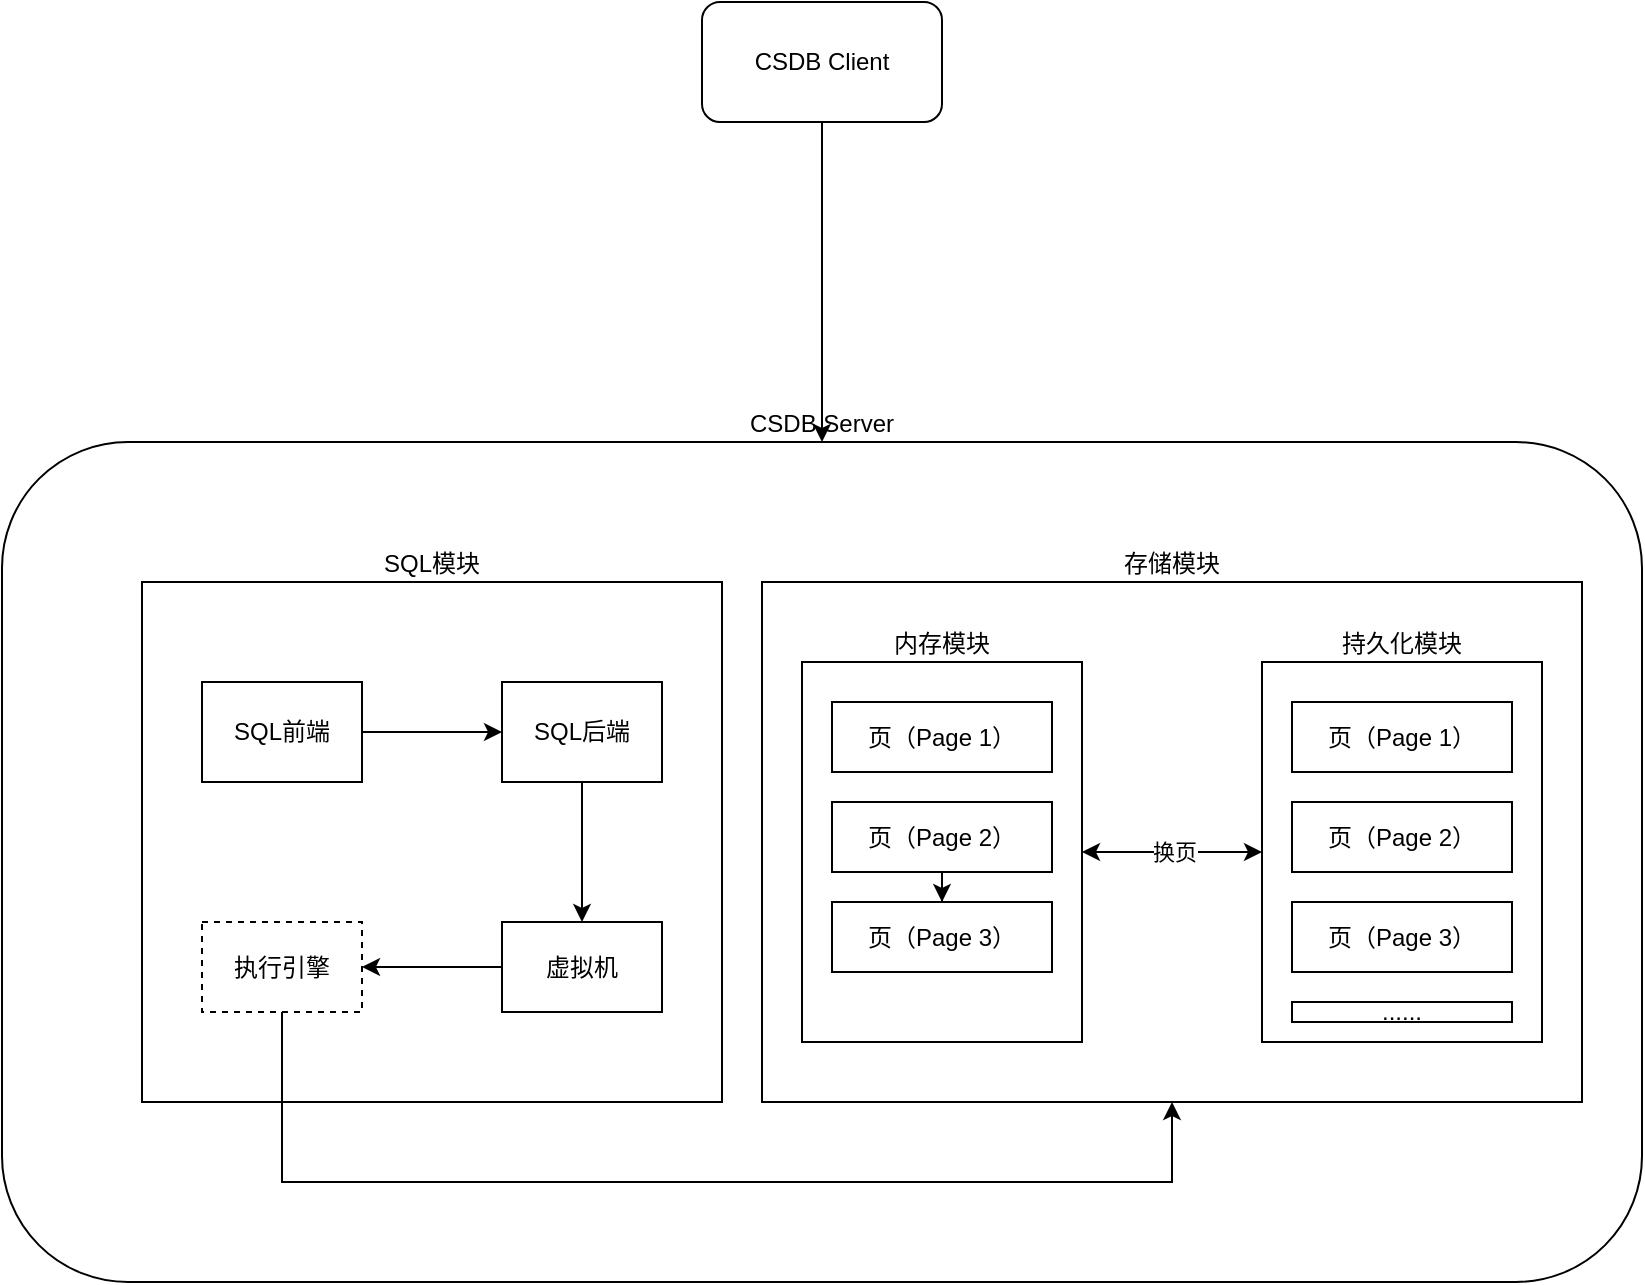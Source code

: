 <mxfile version="24.7.17">
  <diagram name="第 1 页" id="9lEerHl4fgUS5mECwNXF">
    <mxGraphModel dx="2062" dy="731" grid="1" gridSize="10" guides="1" tooltips="1" connect="1" arrows="1" fold="1" page="1" pageScale="1" pageWidth="827" pageHeight="1169" math="0" shadow="0">
      <root>
        <mxCell id="0" />
        <mxCell id="1" parent="0" />
        <mxCell id="-mNEIIxIsV1NqQYjcMDq-34" value="CSDB Server" style="rounded=1;whiteSpace=wrap;html=1;labelPosition=center;verticalLabelPosition=top;align=center;verticalAlign=bottom;" vertex="1" parent="1">
          <mxGeometry x="-10" y="390" width="820" height="420" as="geometry" />
        </mxCell>
        <mxCell id="-mNEIIxIsV1NqQYjcMDq-21" value="" style="group" vertex="1" connectable="0" parent="1">
          <mxGeometry x="370" y="460" width="410" height="260" as="geometry" />
        </mxCell>
        <mxCell id="-mNEIIxIsV1NqQYjcMDq-3" value="存储模块" style="rounded=0;whiteSpace=wrap;html=1;labelPosition=center;verticalLabelPosition=top;align=center;verticalAlign=bottom;" vertex="1" parent="-mNEIIxIsV1NqQYjcMDq-21">
          <mxGeometry width="410" height="260" as="geometry" />
        </mxCell>
        <mxCell id="-mNEIIxIsV1NqQYjcMDq-15" value="" style="group" vertex="1" connectable="0" parent="-mNEIIxIsV1NqQYjcMDq-21">
          <mxGeometry x="20" y="40" width="140" height="190" as="geometry" />
        </mxCell>
        <mxCell id="-mNEIIxIsV1NqQYjcMDq-6" value="内存模块" style="rounded=0;whiteSpace=wrap;html=1;labelPosition=center;verticalLabelPosition=top;align=center;verticalAlign=bottom;" vertex="1" parent="-mNEIIxIsV1NqQYjcMDq-15">
          <mxGeometry width="140" height="190" as="geometry" />
        </mxCell>
        <mxCell id="-mNEIIxIsV1NqQYjcMDq-7" value="页（Page 1）" style="rounded=0;whiteSpace=wrap;html=1;" vertex="1" parent="-mNEIIxIsV1NqQYjcMDq-15">
          <mxGeometry x="15" y="20" width="110" height="35" as="geometry" />
        </mxCell>
        <mxCell id="-mNEIIxIsV1NqQYjcMDq-20" value="" style="edgeStyle=orthogonalEdgeStyle;rounded=0;orthogonalLoop=1;jettySize=auto;html=1;" edge="1" parent="-mNEIIxIsV1NqQYjcMDq-15" source="-mNEIIxIsV1NqQYjcMDq-8" target="-mNEIIxIsV1NqQYjcMDq-9">
          <mxGeometry relative="1" as="geometry" />
        </mxCell>
        <mxCell id="-mNEIIxIsV1NqQYjcMDq-8" value="页（Page 2）" style="rounded=0;whiteSpace=wrap;html=1;" vertex="1" parent="-mNEIIxIsV1NqQYjcMDq-15">
          <mxGeometry x="15" y="70" width="110" height="35" as="geometry" />
        </mxCell>
        <mxCell id="-mNEIIxIsV1NqQYjcMDq-9" value="页（Page 3）" style="rounded=0;whiteSpace=wrap;html=1;" vertex="1" parent="-mNEIIxIsV1NqQYjcMDq-15">
          <mxGeometry x="15" y="120" width="110" height="35" as="geometry" />
        </mxCell>
        <mxCell id="-mNEIIxIsV1NqQYjcMDq-16" value="" style="group" vertex="1" connectable="0" parent="-mNEIIxIsV1NqQYjcMDq-21">
          <mxGeometry x="250" y="40" width="140" height="190" as="geometry" />
        </mxCell>
        <mxCell id="-mNEIIxIsV1NqQYjcMDq-4" value="持久化模块" style="rounded=0;whiteSpace=wrap;html=1;labelPosition=center;verticalLabelPosition=top;align=center;verticalAlign=bottom;" vertex="1" parent="-mNEIIxIsV1NqQYjcMDq-16">
          <mxGeometry width="140" height="190" as="geometry" />
        </mxCell>
        <mxCell id="-mNEIIxIsV1NqQYjcMDq-10" value="页（Page 1）" style="rounded=0;whiteSpace=wrap;html=1;" vertex="1" parent="-mNEIIxIsV1NqQYjcMDq-16">
          <mxGeometry x="15" y="20" width="110" height="35" as="geometry" />
        </mxCell>
        <mxCell id="-mNEIIxIsV1NqQYjcMDq-11" value="页（Page 2）" style="rounded=0;whiteSpace=wrap;html=1;" vertex="1" parent="-mNEIIxIsV1NqQYjcMDq-16">
          <mxGeometry x="15" y="70" width="110" height="35" as="geometry" />
        </mxCell>
        <mxCell id="-mNEIIxIsV1NqQYjcMDq-12" value="页（Page 3）" style="rounded=0;whiteSpace=wrap;html=1;" vertex="1" parent="-mNEIIxIsV1NqQYjcMDq-16">
          <mxGeometry x="15" y="120" width="110" height="35" as="geometry" />
        </mxCell>
        <mxCell id="-mNEIIxIsV1NqQYjcMDq-14" value="......" style="rounded=0;whiteSpace=wrap;html=1;" vertex="1" parent="-mNEIIxIsV1NqQYjcMDq-16">
          <mxGeometry x="15" y="170" width="110" height="10" as="geometry" />
        </mxCell>
        <mxCell id="-mNEIIxIsV1NqQYjcMDq-18" style="edgeStyle=orthogonalEdgeStyle;rounded=0;orthogonalLoop=1;jettySize=auto;html=1;entryX=0;entryY=0.5;entryDx=0;entryDy=0;startArrow=classic;startFill=1;" edge="1" parent="-mNEIIxIsV1NqQYjcMDq-21" source="-mNEIIxIsV1NqQYjcMDq-6" target="-mNEIIxIsV1NqQYjcMDq-4">
          <mxGeometry relative="1" as="geometry" />
        </mxCell>
        <mxCell id="-mNEIIxIsV1NqQYjcMDq-19" value="换页" style="edgeLabel;html=1;align=center;verticalAlign=middle;resizable=0;points=[];" vertex="1" connectable="0" parent="-mNEIIxIsV1NqQYjcMDq-18">
          <mxGeometry x="-0.124" y="-1" relative="1" as="geometry">
            <mxPoint x="6" y="-1" as="offset" />
          </mxGeometry>
        </mxCell>
        <mxCell id="-mNEIIxIsV1NqQYjcMDq-22" value="SQL模块" style="rounded=0;whiteSpace=wrap;html=1;labelPosition=center;verticalLabelPosition=top;align=center;verticalAlign=bottom;" vertex="1" parent="1">
          <mxGeometry x="60" y="460" width="290" height="260" as="geometry" />
        </mxCell>
        <mxCell id="-mNEIIxIsV1NqQYjcMDq-25" style="edgeStyle=orthogonalEdgeStyle;rounded=0;orthogonalLoop=1;jettySize=auto;html=1;" edge="1" parent="1" source="-mNEIIxIsV1NqQYjcMDq-23" target="-mNEIIxIsV1NqQYjcMDq-24">
          <mxGeometry relative="1" as="geometry" />
        </mxCell>
        <mxCell id="-mNEIIxIsV1NqQYjcMDq-23" value="SQL前端" style="rounded=0;whiteSpace=wrap;html=1;" vertex="1" parent="1">
          <mxGeometry x="90" y="510" width="80" height="50" as="geometry" />
        </mxCell>
        <mxCell id="-mNEIIxIsV1NqQYjcMDq-29" style="edgeStyle=orthogonalEdgeStyle;rounded=0;orthogonalLoop=1;jettySize=auto;html=1;" edge="1" parent="1" source="-mNEIIxIsV1NqQYjcMDq-24" target="-mNEIIxIsV1NqQYjcMDq-26">
          <mxGeometry relative="1" as="geometry" />
        </mxCell>
        <mxCell id="-mNEIIxIsV1NqQYjcMDq-24" value="SQL后端" style="rounded=0;whiteSpace=wrap;html=1;" vertex="1" parent="1">
          <mxGeometry x="240" y="510" width="80" height="50" as="geometry" />
        </mxCell>
        <mxCell id="-mNEIIxIsV1NqQYjcMDq-31" style="edgeStyle=orthogonalEdgeStyle;rounded=0;orthogonalLoop=1;jettySize=auto;html=1;" edge="1" parent="1" source="-mNEIIxIsV1NqQYjcMDq-26" target="-mNEIIxIsV1NqQYjcMDq-30">
          <mxGeometry relative="1" as="geometry" />
        </mxCell>
        <mxCell id="-mNEIIxIsV1NqQYjcMDq-26" value="虚拟机" style="rounded=0;whiteSpace=wrap;html=1;" vertex="1" parent="1">
          <mxGeometry x="240" y="630" width="80" height="45" as="geometry" />
        </mxCell>
        <mxCell id="-mNEIIxIsV1NqQYjcMDq-32" style="edgeStyle=orthogonalEdgeStyle;rounded=0;orthogonalLoop=1;jettySize=auto;html=1;entryX=0.5;entryY=1;entryDx=0;entryDy=0;" edge="1" parent="1" source="-mNEIIxIsV1NqQYjcMDq-30" target="-mNEIIxIsV1NqQYjcMDq-3">
          <mxGeometry relative="1" as="geometry">
            <Array as="points">
              <mxPoint x="130" y="760" />
              <mxPoint x="575" y="760" />
            </Array>
          </mxGeometry>
        </mxCell>
        <mxCell id="-mNEIIxIsV1NqQYjcMDq-30" value="执行引擎" style="rounded=0;whiteSpace=wrap;html=1;dashed=1;" vertex="1" parent="1">
          <mxGeometry x="90" y="630" width="80" height="45" as="geometry" />
        </mxCell>
        <mxCell id="-mNEIIxIsV1NqQYjcMDq-52" style="edgeStyle=orthogonalEdgeStyle;rounded=0;orthogonalLoop=1;jettySize=auto;html=1;entryX=0.5;entryY=0;entryDx=0;entryDy=0;" edge="1" parent="1" source="-mNEIIxIsV1NqQYjcMDq-51" target="-mNEIIxIsV1NqQYjcMDq-34">
          <mxGeometry relative="1" as="geometry" />
        </mxCell>
        <mxCell id="-mNEIIxIsV1NqQYjcMDq-51" value="CSDB Client" style="rounded=1;whiteSpace=wrap;html=1;" vertex="1" parent="1">
          <mxGeometry x="340" y="170" width="120" height="60" as="geometry" />
        </mxCell>
      </root>
    </mxGraphModel>
  </diagram>
</mxfile>
